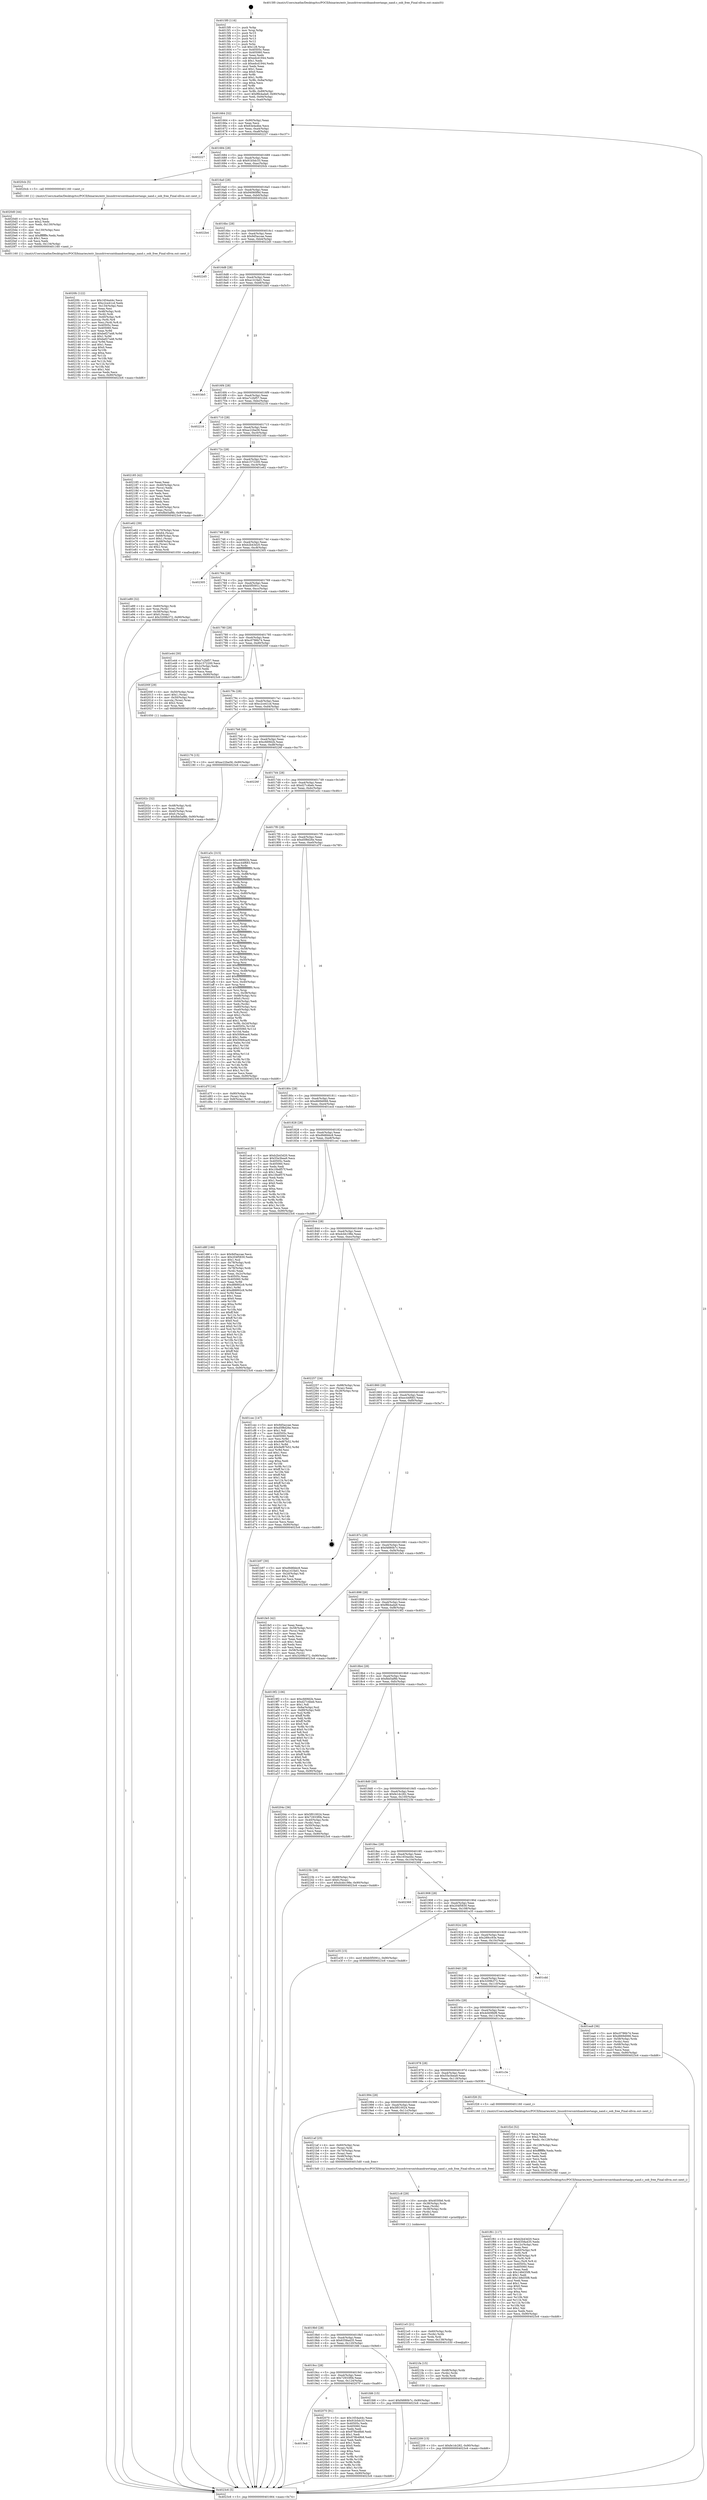 digraph "0x4015f0" {
  label = "0x4015f0 (/mnt/c/Users/mathe/Desktop/tcc/POCII/binaries/extr_linuxdriversmtdnandrawtango_nand.c_oob_free_Final-ollvm.out::main(0))"
  labelloc = "t"
  node[shape=record]

  Entry [label="",width=0.3,height=0.3,shape=circle,fillcolor=black,style=filled]
  "0x401664" [label="{
     0x401664 [32]\l
     | [instrs]\l
     &nbsp;&nbsp;0x401664 \<+6\>: mov -0x90(%rbp),%eax\l
     &nbsp;&nbsp;0x40166a \<+2\>: mov %eax,%ecx\l
     &nbsp;&nbsp;0x40166c \<+6\>: sub $0x83e4a4be,%ecx\l
     &nbsp;&nbsp;0x401672 \<+6\>: mov %eax,-0xa4(%rbp)\l
     &nbsp;&nbsp;0x401678 \<+6\>: mov %ecx,-0xa8(%rbp)\l
     &nbsp;&nbsp;0x40167e \<+6\>: je 0000000000402227 \<main+0xc37\>\l
  }"]
  "0x402227" [label="{
     0x402227\l
  }", style=dashed]
  "0x401684" [label="{
     0x401684 [28]\l
     | [instrs]\l
     &nbsp;&nbsp;0x401684 \<+5\>: jmp 0000000000401689 \<main+0x99\>\l
     &nbsp;&nbsp;0x401689 \<+6\>: mov -0xa4(%rbp),%eax\l
     &nbsp;&nbsp;0x40168f \<+5\>: sub $0x91b5dc33,%eax\l
     &nbsp;&nbsp;0x401694 \<+6\>: mov %eax,-0xac(%rbp)\l
     &nbsp;&nbsp;0x40169a \<+6\>: je 00000000004020cb \<main+0xadb\>\l
  }"]
  Exit [label="",width=0.3,height=0.3,shape=circle,fillcolor=black,style=filled,peripheries=2]
  "0x4020cb" [label="{
     0x4020cb [5]\l
     | [instrs]\l
     &nbsp;&nbsp;0x4020cb \<+5\>: call 0000000000401160 \<next_i\>\l
     | [calls]\l
     &nbsp;&nbsp;0x401160 \{1\} (/mnt/c/Users/mathe/Desktop/tcc/POCII/binaries/extr_linuxdriversmtdnandrawtango_nand.c_oob_free_Final-ollvm.out::next_i)\l
  }"]
  "0x4016a0" [label="{
     0x4016a0 [28]\l
     | [instrs]\l
     &nbsp;&nbsp;0x4016a0 \<+5\>: jmp 00000000004016a5 \<main+0xb5\>\l
     &nbsp;&nbsp;0x4016a5 \<+6\>: mov -0xa4(%rbp),%eax\l
     &nbsp;&nbsp;0x4016ab \<+5\>: sub $0x94060f9d,%eax\l
     &nbsp;&nbsp;0x4016b0 \<+6\>: mov %eax,-0xb0(%rbp)\l
     &nbsp;&nbsp;0x4016b6 \<+6\>: je 00000000004022b4 \<main+0xcc4\>\l
  }"]
  "0x402209" [label="{
     0x402209 [15]\l
     | [instrs]\l
     &nbsp;&nbsp;0x402209 \<+10\>: movl $0xfe1dc282,-0x90(%rbp)\l
     &nbsp;&nbsp;0x402213 \<+5\>: jmp 00000000004023c6 \<main+0xdd6\>\l
  }"]
  "0x4022b4" [label="{
     0x4022b4\l
  }", style=dashed]
  "0x4016bc" [label="{
     0x4016bc [28]\l
     | [instrs]\l
     &nbsp;&nbsp;0x4016bc \<+5\>: jmp 00000000004016c1 \<main+0xd1\>\l
     &nbsp;&nbsp;0x4016c1 \<+6\>: mov -0xa4(%rbp),%eax\l
     &nbsp;&nbsp;0x4016c7 \<+5\>: sub $0x9d5accae,%eax\l
     &nbsp;&nbsp;0x4016cc \<+6\>: mov %eax,-0xb4(%rbp)\l
     &nbsp;&nbsp;0x4016d2 \<+6\>: je 00000000004022d5 \<main+0xce5\>\l
  }"]
  "0x4021fa" [label="{
     0x4021fa [15]\l
     | [instrs]\l
     &nbsp;&nbsp;0x4021fa \<+4\>: mov -0x48(%rbp),%rdx\l
     &nbsp;&nbsp;0x4021fe \<+3\>: mov (%rdx),%rdx\l
     &nbsp;&nbsp;0x402201 \<+3\>: mov %rdx,%rdi\l
     &nbsp;&nbsp;0x402204 \<+5\>: call 0000000000401030 \<free@plt\>\l
     | [calls]\l
     &nbsp;&nbsp;0x401030 \{1\} (unknown)\l
  }"]
  "0x4022d5" [label="{
     0x4022d5\l
  }", style=dashed]
  "0x4016d8" [label="{
     0x4016d8 [28]\l
     | [instrs]\l
     &nbsp;&nbsp;0x4016d8 \<+5\>: jmp 00000000004016dd \<main+0xed\>\l
     &nbsp;&nbsp;0x4016dd \<+6\>: mov -0xa4(%rbp),%eax\l
     &nbsp;&nbsp;0x4016e3 \<+5\>: sub $0xa141fad1,%eax\l
     &nbsp;&nbsp;0x4016e8 \<+6\>: mov %eax,-0xb8(%rbp)\l
     &nbsp;&nbsp;0x4016ee \<+6\>: je 0000000000401bb5 \<main+0x5c5\>\l
  }"]
  "0x4021e5" [label="{
     0x4021e5 [21]\l
     | [instrs]\l
     &nbsp;&nbsp;0x4021e5 \<+4\>: mov -0x60(%rbp),%rdx\l
     &nbsp;&nbsp;0x4021e9 \<+3\>: mov (%rdx),%rdx\l
     &nbsp;&nbsp;0x4021ec \<+3\>: mov %rdx,%rdi\l
     &nbsp;&nbsp;0x4021ef \<+6\>: mov %eax,-0x138(%rbp)\l
     &nbsp;&nbsp;0x4021f5 \<+5\>: call 0000000000401030 \<free@plt\>\l
     | [calls]\l
     &nbsp;&nbsp;0x401030 \{1\} (unknown)\l
  }"]
  "0x401bb5" [label="{
     0x401bb5\l
  }", style=dashed]
  "0x4016f4" [label="{
     0x4016f4 [28]\l
     | [instrs]\l
     &nbsp;&nbsp;0x4016f4 \<+5\>: jmp 00000000004016f9 \<main+0x109\>\l
     &nbsp;&nbsp;0x4016f9 \<+6\>: mov -0xa4(%rbp),%eax\l
     &nbsp;&nbsp;0x4016ff \<+5\>: sub $0xa7c2bf57,%eax\l
     &nbsp;&nbsp;0x401704 \<+6\>: mov %eax,-0xbc(%rbp)\l
     &nbsp;&nbsp;0x40170a \<+6\>: je 0000000000402218 \<main+0xc28\>\l
  }"]
  "0x4021c8" [label="{
     0x4021c8 [29]\l
     | [instrs]\l
     &nbsp;&nbsp;0x4021c8 \<+10\>: movabs $0x4030b6,%rdi\l
     &nbsp;&nbsp;0x4021d2 \<+4\>: mov -0x38(%rbp),%rdx\l
     &nbsp;&nbsp;0x4021d6 \<+2\>: mov %eax,(%rdx)\l
     &nbsp;&nbsp;0x4021d8 \<+4\>: mov -0x38(%rbp),%rdx\l
     &nbsp;&nbsp;0x4021dc \<+2\>: mov (%rdx),%esi\l
     &nbsp;&nbsp;0x4021de \<+2\>: mov $0x0,%al\l
     &nbsp;&nbsp;0x4021e0 \<+5\>: call 0000000000401040 \<printf@plt\>\l
     | [calls]\l
     &nbsp;&nbsp;0x401040 \{1\} (unknown)\l
  }"]
  "0x402218" [label="{
     0x402218\l
  }", style=dashed]
  "0x401710" [label="{
     0x401710 [28]\l
     | [instrs]\l
     &nbsp;&nbsp;0x401710 \<+5\>: jmp 0000000000401715 \<main+0x125\>\l
     &nbsp;&nbsp;0x401715 \<+6\>: mov -0xa4(%rbp),%eax\l
     &nbsp;&nbsp;0x40171b \<+5\>: sub $0xac22ba56,%eax\l
     &nbsp;&nbsp;0x401720 \<+6\>: mov %eax,-0xc0(%rbp)\l
     &nbsp;&nbsp;0x401726 \<+6\>: je 0000000000402185 \<main+0xb95\>\l
  }"]
  "0x4020fc" [label="{
     0x4020fc [122]\l
     | [instrs]\l
     &nbsp;&nbsp;0x4020fc \<+5\>: mov $0x1654a44c,%ecx\l
     &nbsp;&nbsp;0x402101 \<+5\>: mov $0xc2ce41cd,%edx\l
     &nbsp;&nbsp;0x402106 \<+6\>: mov -0x134(%rbp),%esi\l
     &nbsp;&nbsp;0x40210c \<+3\>: imul %eax,%esi\l
     &nbsp;&nbsp;0x40210f \<+4\>: mov -0x48(%rbp),%rdi\l
     &nbsp;&nbsp;0x402113 \<+3\>: mov (%rdi),%rdi\l
     &nbsp;&nbsp;0x402116 \<+4\>: mov -0x40(%rbp),%r8\l
     &nbsp;&nbsp;0x40211a \<+3\>: movslq (%r8),%r8\l
     &nbsp;&nbsp;0x40211d \<+4\>: mov %esi,(%rdi,%r8,4)\l
     &nbsp;&nbsp;0x402121 \<+7\>: mov 0x40505c,%eax\l
     &nbsp;&nbsp;0x402128 \<+7\>: mov 0x405060,%esi\l
     &nbsp;&nbsp;0x40212f \<+3\>: mov %eax,%r9d\l
     &nbsp;&nbsp;0x402132 \<+7\>: add $0xbef27a48,%r9d\l
     &nbsp;&nbsp;0x402139 \<+4\>: sub $0x1,%r9d\l
     &nbsp;&nbsp;0x40213d \<+7\>: sub $0xbef27a48,%r9d\l
     &nbsp;&nbsp;0x402144 \<+4\>: imul %r9d,%eax\l
     &nbsp;&nbsp;0x402148 \<+3\>: and $0x1,%eax\l
     &nbsp;&nbsp;0x40214b \<+3\>: cmp $0x0,%eax\l
     &nbsp;&nbsp;0x40214e \<+4\>: sete %r10b\l
     &nbsp;&nbsp;0x402152 \<+3\>: cmp $0xa,%esi\l
     &nbsp;&nbsp;0x402155 \<+4\>: setl %r11b\l
     &nbsp;&nbsp;0x402159 \<+3\>: mov %r10b,%bl\l
     &nbsp;&nbsp;0x40215c \<+3\>: and %r11b,%bl\l
     &nbsp;&nbsp;0x40215f \<+3\>: xor %r11b,%r10b\l
     &nbsp;&nbsp;0x402162 \<+3\>: or %r10b,%bl\l
     &nbsp;&nbsp;0x402165 \<+3\>: test $0x1,%bl\l
     &nbsp;&nbsp;0x402168 \<+3\>: cmovne %edx,%ecx\l
     &nbsp;&nbsp;0x40216b \<+6\>: mov %ecx,-0x90(%rbp)\l
     &nbsp;&nbsp;0x402171 \<+5\>: jmp 00000000004023c6 \<main+0xdd6\>\l
  }"]
  "0x402185" [label="{
     0x402185 [42]\l
     | [instrs]\l
     &nbsp;&nbsp;0x402185 \<+2\>: xor %eax,%eax\l
     &nbsp;&nbsp;0x402187 \<+4\>: mov -0x40(%rbp),%rcx\l
     &nbsp;&nbsp;0x40218b \<+2\>: mov (%rcx),%edx\l
     &nbsp;&nbsp;0x40218d \<+2\>: mov %eax,%esi\l
     &nbsp;&nbsp;0x40218f \<+2\>: sub %edx,%esi\l
     &nbsp;&nbsp;0x402191 \<+2\>: mov %eax,%edx\l
     &nbsp;&nbsp;0x402193 \<+3\>: sub $0x1,%edx\l
     &nbsp;&nbsp;0x402196 \<+2\>: add %edx,%esi\l
     &nbsp;&nbsp;0x402198 \<+2\>: sub %esi,%eax\l
     &nbsp;&nbsp;0x40219a \<+4\>: mov -0x40(%rbp),%rcx\l
     &nbsp;&nbsp;0x40219e \<+2\>: mov %eax,(%rcx)\l
     &nbsp;&nbsp;0x4021a0 \<+10\>: movl $0xfbb5af8b,-0x90(%rbp)\l
     &nbsp;&nbsp;0x4021aa \<+5\>: jmp 00000000004023c6 \<main+0xdd6\>\l
  }"]
  "0x40172c" [label="{
     0x40172c [28]\l
     | [instrs]\l
     &nbsp;&nbsp;0x40172c \<+5\>: jmp 0000000000401731 \<main+0x141\>\l
     &nbsp;&nbsp;0x401731 \<+6\>: mov -0xa4(%rbp),%eax\l
     &nbsp;&nbsp;0x401737 \<+5\>: sub $0xb1572200,%eax\l
     &nbsp;&nbsp;0x40173c \<+6\>: mov %eax,-0xc4(%rbp)\l
     &nbsp;&nbsp;0x401742 \<+6\>: je 0000000000401e62 \<main+0x872\>\l
  }"]
  "0x4020d0" [label="{
     0x4020d0 [44]\l
     | [instrs]\l
     &nbsp;&nbsp;0x4020d0 \<+2\>: xor %ecx,%ecx\l
     &nbsp;&nbsp;0x4020d2 \<+5\>: mov $0x2,%edx\l
     &nbsp;&nbsp;0x4020d7 \<+6\>: mov %edx,-0x130(%rbp)\l
     &nbsp;&nbsp;0x4020dd \<+1\>: cltd\l
     &nbsp;&nbsp;0x4020de \<+6\>: mov -0x130(%rbp),%esi\l
     &nbsp;&nbsp;0x4020e4 \<+2\>: idiv %esi\l
     &nbsp;&nbsp;0x4020e6 \<+6\>: imul $0xfffffffe,%edx,%edx\l
     &nbsp;&nbsp;0x4020ec \<+3\>: sub $0x1,%ecx\l
     &nbsp;&nbsp;0x4020ef \<+2\>: sub %ecx,%edx\l
     &nbsp;&nbsp;0x4020f1 \<+6\>: mov %edx,-0x134(%rbp)\l
     &nbsp;&nbsp;0x4020f7 \<+5\>: call 0000000000401160 \<next_i\>\l
     | [calls]\l
     &nbsp;&nbsp;0x401160 \{1\} (/mnt/c/Users/mathe/Desktop/tcc/POCII/binaries/extr_linuxdriversmtdnandrawtango_nand.c_oob_free_Final-ollvm.out::next_i)\l
  }"]
  "0x401e62" [label="{
     0x401e62 [39]\l
     | [instrs]\l
     &nbsp;&nbsp;0x401e62 \<+4\>: mov -0x70(%rbp),%rax\l
     &nbsp;&nbsp;0x401e66 \<+6\>: movl $0x64,(%rax)\l
     &nbsp;&nbsp;0x401e6c \<+4\>: mov -0x68(%rbp),%rax\l
     &nbsp;&nbsp;0x401e70 \<+6\>: movl $0x1,(%rax)\l
     &nbsp;&nbsp;0x401e76 \<+4\>: mov -0x68(%rbp),%rax\l
     &nbsp;&nbsp;0x401e7a \<+3\>: movslq (%rax),%rax\l
     &nbsp;&nbsp;0x401e7d \<+4\>: shl $0x2,%rax\l
     &nbsp;&nbsp;0x401e81 \<+3\>: mov %rax,%rdi\l
     &nbsp;&nbsp;0x401e84 \<+5\>: call 0000000000401050 \<malloc@plt\>\l
     | [calls]\l
     &nbsp;&nbsp;0x401050 \{1\} (unknown)\l
  }"]
  "0x401748" [label="{
     0x401748 [28]\l
     | [instrs]\l
     &nbsp;&nbsp;0x401748 \<+5\>: jmp 000000000040174d \<main+0x15d\>\l
     &nbsp;&nbsp;0x40174d \<+6\>: mov -0xa4(%rbp),%eax\l
     &nbsp;&nbsp;0x401753 \<+5\>: sub $0xb2b43d20,%eax\l
     &nbsp;&nbsp;0x401758 \<+6\>: mov %eax,-0xc8(%rbp)\l
     &nbsp;&nbsp;0x40175e \<+6\>: je 0000000000402305 \<main+0xd15\>\l
  }"]
  "0x4019e8" [label="{
     0x4019e8\l
  }", style=dashed]
  "0x402305" [label="{
     0x402305\l
  }", style=dashed]
  "0x401764" [label="{
     0x401764 [28]\l
     | [instrs]\l
     &nbsp;&nbsp;0x401764 \<+5\>: jmp 0000000000401769 \<main+0x179\>\l
     &nbsp;&nbsp;0x401769 \<+6\>: mov -0xa4(%rbp),%eax\l
     &nbsp;&nbsp;0x40176f \<+5\>: sub $0xb5f5091c,%eax\l
     &nbsp;&nbsp;0x401774 \<+6\>: mov %eax,-0xcc(%rbp)\l
     &nbsp;&nbsp;0x40177a \<+6\>: je 0000000000401e44 \<main+0x854\>\l
  }"]
  "0x402070" [label="{
     0x402070 [91]\l
     | [instrs]\l
     &nbsp;&nbsp;0x402070 \<+5\>: mov $0x1654a44c,%eax\l
     &nbsp;&nbsp;0x402075 \<+5\>: mov $0x91b5dc33,%ecx\l
     &nbsp;&nbsp;0x40207a \<+7\>: mov 0x40505c,%edx\l
     &nbsp;&nbsp;0x402081 \<+7\>: mov 0x405060,%esi\l
     &nbsp;&nbsp;0x402088 \<+2\>: mov %edx,%edi\l
     &nbsp;&nbsp;0x40208a \<+6\>: sub $0x978b48b8,%edi\l
     &nbsp;&nbsp;0x402090 \<+3\>: sub $0x1,%edi\l
     &nbsp;&nbsp;0x402093 \<+6\>: add $0x978b48b8,%edi\l
     &nbsp;&nbsp;0x402099 \<+3\>: imul %edi,%edx\l
     &nbsp;&nbsp;0x40209c \<+3\>: and $0x1,%edx\l
     &nbsp;&nbsp;0x40209f \<+3\>: cmp $0x0,%edx\l
     &nbsp;&nbsp;0x4020a2 \<+4\>: sete %r8b\l
     &nbsp;&nbsp;0x4020a6 \<+3\>: cmp $0xa,%esi\l
     &nbsp;&nbsp;0x4020a9 \<+4\>: setl %r9b\l
     &nbsp;&nbsp;0x4020ad \<+3\>: mov %r8b,%r10b\l
     &nbsp;&nbsp;0x4020b0 \<+3\>: and %r9b,%r10b\l
     &nbsp;&nbsp;0x4020b3 \<+3\>: xor %r9b,%r8b\l
     &nbsp;&nbsp;0x4020b6 \<+3\>: or %r8b,%r10b\l
     &nbsp;&nbsp;0x4020b9 \<+4\>: test $0x1,%r10b\l
     &nbsp;&nbsp;0x4020bd \<+3\>: cmovne %ecx,%eax\l
     &nbsp;&nbsp;0x4020c0 \<+6\>: mov %eax,-0x90(%rbp)\l
     &nbsp;&nbsp;0x4020c6 \<+5\>: jmp 00000000004023c6 \<main+0xdd6\>\l
  }"]
  "0x401e44" [label="{
     0x401e44 [30]\l
     | [instrs]\l
     &nbsp;&nbsp;0x401e44 \<+5\>: mov $0xa7c2bf57,%eax\l
     &nbsp;&nbsp;0x401e49 \<+5\>: mov $0xb1572200,%ecx\l
     &nbsp;&nbsp;0x401e4e \<+3\>: mov -0x2c(%rbp),%edx\l
     &nbsp;&nbsp;0x401e51 \<+3\>: cmp $0x0,%edx\l
     &nbsp;&nbsp;0x401e54 \<+3\>: cmove %ecx,%eax\l
     &nbsp;&nbsp;0x401e57 \<+6\>: mov %eax,-0x90(%rbp)\l
     &nbsp;&nbsp;0x401e5d \<+5\>: jmp 00000000004023c6 \<main+0xdd6\>\l
  }"]
  "0x401780" [label="{
     0x401780 [28]\l
     | [instrs]\l
     &nbsp;&nbsp;0x401780 \<+5\>: jmp 0000000000401785 \<main+0x195\>\l
     &nbsp;&nbsp;0x401785 \<+6\>: mov -0xa4(%rbp),%eax\l
     &nbsp;&nbsp;0x40178b \<+5\>: sub $0xc0786b74,%eax\l
     &nbsp;&nbsp;0x401790 \<+6\>: mov %eax,-0xd0(%rbp)\l
     &nbsp;&nbsp;0x401796 \<+6\>: je 000000000040200f \<main+0xa1f\>\l
  }"]
  "0x40202c" [label="{
     0x40202c [32]\l
     | [instrs]\l
     &nbsp;&nbsp;0x40202c \<+4\>: mov -0x48(%rbp),%rdi\l
     &nbsp;&nbsp;0x402030 \<+3\>: mov %rax,(%rdi)\l
     &nbsp;&nbsp;0x402033 \<+4\>: mov -0x40(%rbp),%rax\l
     &nbsp;&nbsp;0x402037 \<+6\>: movl $0x0,(%rax)\l
     &nbsp;&nbsp;0x40203d \<+10\>: movl $0xfbb5af8b,-0x90(%rbp)\l
     &nbsp;&nbsp;0x402047 \<+5\>: jmp 00000000004023c6 \<main+0xdd6\>\l
  }"]
  "0x40200f" [label="{
     0x40200f [29]\l
     | [instrs]\l
     &nbsp;&nbsp;0x40200f \<+4\>: mov -0x50(%rbp),%rax\l
     &nbsp;&nbsp;0x402013 \<+6\>: movl $0x1,(%rax)\l
     &nbsp;&nbsp;0x402019 \<+4\>: mov -0x50(%rbp),%rax\l
     &nbsp;&nbsp;0x40201d \<+3\>: movslq (%rax),%rax\l
     &nbsp;&nbsp;0x402020 \<+4\>: shl $0x2,%rax\l
     &nbsp;&nbsp;0x402024 \<+3\>: mov %rax,%rdi\l
     &nbsp;&nbsp;0x402027 \<+5\>: call 0000000000401050 \<malloc@plt\>\l
     | [calls]\l
     &nbsp;&nbsp;0x401050 \{1\} (unknown)\l
  }"]
  "0x40179c" [label="{
     0x40179c [28]\l
     | [instrs]\l
     &nbsp;&nbsp;0x40179c \<+5\>: jmp 00000000004017a1 \<main+0x1b1\>\l
     &nbsp;&nbsp;0x4017a1 \<+6\>: mov -0xa4(%rbp),%eax\l
     &nbsp;&nbsp;0x4017a7 \<+5\>: sub $0xc2ce41cd,%eax\l
     &nbsp;&nbsp;0x4017ac \<+6\>: mov %eax,-0xd4(%rbp)\l
     &nbsp;&nbsp;0x4017b2 \<+6\>: je 0000000000402176 \<main+0xb86\>\l
  }"]
  "0x4019cc" [label="{
     0x4019cc [28]\l
     | [instrs]\l
     &nbsp;&nbsp;0x4019cc \<+5\>: jmp 00000000004019d1 \<main+0x3e1\>\l
     &nbsp;&nbsp;0x4019d1 \<+6\>: mov -0xa4(%rbp),%eax\l
     &nbsp;&nbsp;0x4019d7 \<+5\>: sub $0x72933f0b,%eax\l
     &nbsp;&nbsp;0x4019dc \<+6\>: mov %eax,-0x124(%rbp)\l
     &nbsp;&nbsp;0x4019e2 \<+6\>: je 0000000000402070 \<main+0xa80\>\l
  }"]
  "0x402176" [label="{
     0x402176 [15]\l
     | [instrs]\l
     &nbsp;&nbsp;0x402176 \<+10\>: movl $0xac22ba56,-0x90(%rbp)\l
     &nbsp;&nbsp;0x402180 \<+5\>: jmp 00000000004023c6 \<main+0xdd6\>\l
  }"]
  "0x4017b8" [label="{
     0x4017b8 [28]\l
     | [instrs]\l
     &nbsp;&nbsp;0x4017b8 \<+5\>: jmp 00000000004017bd \<main+0x1cd\>\l
     &nbsp;&nbsp;0x4017bd \<+6\>: mov -0xa4(%rbp),%eax\l
     &nbsp;&nbsp;0x4017c3 \<+5\>: sub $0xcfd0fd2b,%eax\l
     &nbsp;&nbsp;0x4017c8 \<+6\>: mov %eax,-0xd8(%rbp)\l
     &nbsp;&nbsp;0x4017ce \<+6\>: je 000000000040226f \<main+0xc7f\>\l
  }"]
  "0x401fd6" [label="{
     0x401fd6 [15]\l
     | [instrs]\l
     &nbsp;&nbsp;0x401fd6 \<+10\>: movl $0xf4880b7c,-0x90(%rbp)\l
     &nbsp;&nbsp;0x401fe0 \<+5\>: jmp 00000000004023c6 \<main+0xdd6\>\l
  }"]
  "0x40226f" [label="{
     0x40226f\l
  }", style=dashed]
  "0x4017d4" [label="{
     0x4017d4 [28]\l
     | [instrs]\l
     &nbsp;&nbsp;0x4017d4 \<+5\>: jmp 00000000004017d9 \<main+0x1e9\>\l
     &nbsp;&nbsp;0x4017d9 \<+6\>: mov -0xa4(%rbp),%eax\l
     &nbsp;&nbsp;0x4017df \<+5\>: sub $0xd27c4beb,%eax\l
     &nbsp;&nbsp;0x4017e4 \<+6\>: mov %eax,-0xdc(%rbp)\l
     &nbsp;&nbsp;0x4017ea \<+6\>: je 0000000000401a5c \<main+0x46c\>\l
  }"]
  "0x4019b0" [label="{
     0x4019b0 [28]\l
     | [instrs]\l
     &nbsp;&nbsp;0x4019b0 \<+5\>: jmp 00000000004019b5 \<main+0x3c5\>\l
     &nbsp;&nbsp;0x4019b5 \<+6\>: mov -0xa4(%rbp),%eax\l
     &nbsp;&nbsp;0x4019bb \<+5\>: sub $0x6358a435,%eax\l
     &nbsp;&nbsp;0x4019c0 \<+6\>: mov %eax,-0x120(%rbp)\l
     &nbsp;&nbsp;0x4019c6 \<+6\>: je 0000000000401fd6 \<main+0x9e6\>\l
  }"]
  "0x401a5c" [label="{
     0x401a5c [315]\l
     | [instrs]\l
     &nbsp;&nbsp;0x401a5c \<+5\>: mov $0xcfd0fd2b,%eax\l
     &nbsp;&nbsp;0x401a61 \<+5\>: mov $0xec44f683,%ecx\l
     &nbsp;&nbsp;0x401a66 \<+3\>: mov %rsp,%rdx\l
     &nbsp;&nbsp;0x401a69 \<+4\>: add $0xfffffffffffffff0,%rdx\l
     &nbsp;&nbsp;0x401a6d \<+3\>: mov %rdx,%rsp\l
     &nbsp;&nbsp;0x401a70 \<+7\>: mov %rdx,-0x88(%rbp)\l
     &nbsp;&nbsp;0x401a77 \<+3\>: mov %rsp,%rdx\l
     &nbsp;&nbsp;0x401a7a \<+4\>: add $0xfffffffffffffff0,%rdx\l
     &nbsp;&nbsp;0x401a7e \<+3\>: mov %rdx,%rsp\l
     &nbsp;&nbsp;0x401a81 \<+3\>: mov %rsp,%rsi\l
     &nbsp;&nbsp;0x401a84 \<+4\>: add $0xfffffffffffffff0,%rsi\l
     &nbsp;&nbsp;0x401a88 \<+3\>: mov %rsi,%rsp\l
     &nbsp;&nbsp;0x401a8b \<+4\>: mov %rsi,-0x80(%rbp)\l
     &nbsp;&nbsp;0x401a8f \<+3\>: mov %rsp,%rsi\l
     &nbsp;&nbsp;0x401a92 \<+4\>: add $0xfffffffffffffff0,%rsi\l
     &nbsp;&nbsp;0x401a96 \<+3\>: mov %rsi,%rsp\l
     &nbsp;&nbsp;0x401a99 \<+4\>: mov %rsi,-0x78(%rbp)\l
     &nbsp;&nbsp;0x401a9d \<+3\>: mov %rsp,%rsi\l
     &nbsp;&nbsp;0x401aa0 \<+4\>: add $0xfffffffffffffff0,%rsi\l
     &nbsp;&nbsp;0x401aa4 \<+3\>: mov %rsi,%rsp\l
     &nbsp;&nbsp;0x401aa7 \<+4\>: mov %rsi,-0x70(%rbp)\l
     &nbsp;&nbsp;0x401aab \<+3\>: mov %rsp,%rsi\l
     &nbsp;&nbsp;0x401aae \<+4\>: add $0xfffffffffffffff0,%rsi\l
     &nbsp;&nbsp;0x401ab2 \<+3\>: mov %rsi,%rsp\l
     &nbsp;&nbsp;0x401ab5 \<+4\>: mov %rsi,-0x68(%rbp)\l
     &nbsp;&nbsp;0x401ab9 \<+3\>: mov %rsp,%rsi\l
     &nbsp;&nbsp;0x401abc \<+4\>: add $0xfffffffffffffff0,%rsi\l
     &nbsp;&nbsp;0x401ac0 \<+3\>: mov %rsi,%rsp\l
     &nbsp;&nbsp;0x401ac3 \<+4\>: mov %rsi,-0x60(%rbp)\l
     &nbsp;&nbsp;0x401ac7 \<+3\>: mov %rsp,%rsi\l
     &nbsp;&nbsp;0x401aca \<+4\>: add $0xfffffffffffffff0,%rsi\l
     &nbsp;&nbsp;0x401ace \<+3\>: mov %rsi,%rsp\l
     &nbsp;&nbsp;0x401ad1 \<+4\>: mov %rsi,-0x58(%rbp)\l
     &nbsp;&nbsp;0x401ad5 \<+3\>: mov %rsp,%rsi\l
     &nbsp;&nbsp;0x401ad8 \<+4\>: add $0xfffffffffffffff0,%rsi\l
     &nbsp;&nbsp;0x401adc \<+3\>: mov %rsi,%rsp\l
     &nbsp;&nbsp;0x401adf \<+4\>: mov %rsi,-0x50(%rbp)\l
     &nbsp;&nbsp;0x401ae3 \<+3\>: mov %rsp,%rsi\l
     &nbsp;&nbsp;0x401ae6 \<+4\>: add $0xfffffffffffffff0,%rsi\l
     &nbsp;&nbsp;0x401aea \<+3\>: mov %rsi,%rsp\l
     &nbsp;&nbsp;0x401aed \<+4\>: mov %rsi,-0x48(%rbp)\l
     &nbsp;&nbsp;0x401af1 \<+3\>: mov %rsp,%rsi\l
     &nbsp;&nbsp;0x401af4 \<+4\>: add $0xfffffffffffffff0,%rsi\l
     &nbsp;&nbsp;0x401af8 \<+3\>: mov %rsi,%rsp\l
     &nbsp;&nbsp;0x401afb \<+4\>: mov %rsi,-0x40(%rbp)\l
     &nbsp;&nbsp;0x401aff \<+3\>: mov %rsp,%rsi\l
     &nbsp;&nbsp;0x401b02 \<+4\>: add $0xfffffffffffffff0,%rsi\l
     &nbsp;&nbsp;0x401b06 \<+3\>: mov %rsi,%rsp\l
     &nbsp;&nbsp;0x401b09 \<+4\>: mov %rsi,-0x38(%rbp)\l
     &nbsp;&nbsp;0x401b0d \<+7\>: mov -0x88(%rbp),%rsi\l
     &nbsp;&nbsp;0x401b14 \<+6\>: movl $0x0,(%rsi)\l
     &nbsp;&nbsp;0x401b1a \<+6\>: mov -0x94(%rbp),%edi\l
     &nbsp;&nbsp;0x401b20 \<+2\>: mov %edi,(%rdx)\l
     &nbsp;&nbsp;0x401b22 \<+4\>: mov -0x80(%rbp),%rsi\l
     &nbsp;&nbsp;0x401b26 \<+7\>: mov -0xa0(%rbp),%r8\l
     &nbsp;&nbsp;0x401b2d \<+3\>: mov %r8,(%rsi)\l
     &nbsp;&nbsp;0x401b30 \<+3\>: cmpl $0x2,(%rdx)\l
     &nbsp;&nbsp;0x401b33 \<+4\>: setne %r9b\l
     &nbsp;&nbsp;0x401b37 \<+4\>: and $0x1,%r9b\l
     &nbsp;&nbsp;0x401b3b \<+4\>: mov %r9b,-0x2d(%rbp)\l
     &nbsp;&nbsp;0x401b3f \<+8\>: mov 0x40505c,%r10d\l
     &nbsp;&nbsp;0x401b47 \<+8\>: mov 0x405060,%r11d\l
     &nbsp;&nbsp;0x401b4f \<+3\>: mov %r10d,%ebx\l
     &nbsp;&nbsp;0x401b52 \<+6\>: sub $0x50b9cac6,%ebx\l
     &nbsp;&nbsp;0x401b58 \<+3\>: sub $0x1,%ebx\l
     &nbsp;&nbsp;0x401b5b \<+6\>: add $0x50b9cac6,%ebx\l
     &nbsp;&nbsp;0x401b61 \<+4\>: imul %ebx,%r10d\l
     &nbsp;&nbsp;0x401b65 \<+4\>: and $0x1,%r10d\l
     &nbsp;&nbsp;0x401b69 \<+4\>: cmp $0x0,%r10d\l
     &nbsp;&nbsp;0x401b6d \<+4\>: sete %r9b\l
     &nbsp;&nbsp;0x401b71 \<+4\>: cmp $0xa,%r11d\l
     &nbsp;&nbsp;0x401b75 \<+4\>: setl %r14b\l
     &nbsp;&nbsp;0x401b79 \<+3\>: mov %r9b,%r15b\l
     &nbsp;&nbsp;0x401b7c \<+3\>: and %r14b,%r15b\l
     &nbsp;&nbsp;0x401b7f \<+3\>: xor %r14b,%r9b\l
     &nbsp;&nbsp;0x401b82 \<+3\>: or %r9b,%r15b\l
     &nbsp;&nbsp;0x401b85 \<+4\>: test $0x1,%r15b\l
     &nbsp;&nbsp;0x401b89 \<+3\>: cmovne %ecx,%eax\l
     &nbsp;&nbsp;0x401b8c \<+6\>: mov %eax,-0x90(%rbp)\l
     &nbsp;&nbsp;0x401b92 \<+5\>: jmp 00000000004023c6 \<main+0xdd6\>\l
  }"]
  "0x4017f0" [label="{
     0x4017f0 [28]\l
     | [instrs]\l
     &nbsp;&nbsp;0x4017f0 \<+5\>: jmp 00000000004017f5 \<main+0x205\>\l
     &nbsp;&nbsp;0x4017f5 \<+6\>: mov -0xa4(%rbp),%eax\l
     &nbsp;&nbsp;0x4017fb \<+5\>: sub $0xd5f8d26e,%eax\l
     &nbsp;&nbsp;0x401800 \<+6\>: mov %eax,-0xe0(%rbp)\l
     &nbsp;&nbsp;0x401806 \<+6\>: je 0000000000401d7f \<main+0x78f\>\l
  }"]
  "0x4021af" [label="{
     0x4021af [25]\l
     | [instrs]\l
     &nbsp;&nbsp;0x4021af \<+4\>: mov -0x60(%rbp),%rax\l
     &nbsp;&nbsp;0x4021b3 \<+3\>: mov (%rax),%rdi\l
     &nbsp;&nbsp;0x4021b6 \<+4\>: mov -0x70(%rbp),%rax\l
     &nbsp;&nbsp;0x4021ba \<+2\>: mov (%rax),%esi\l
     &nbsp;&nbsp;0x4021bc \<+4\>: mov -0x48(%rbp),%rax\l
     &nbsp;&nbsp;0x4021c0 \<+3\>: mov (%rax),%rdx\l
     &nbsp;&nbsp;0x4021c3 \<+5\>: call 00000000004015d0 \<oob_free\>\l
     | [calls]\l
     &nbsp;&nbsp;0x4015d0 \{1\} (/mnt/c/Users/mathe/Desktop/tcc/POCII/binaries/extr_linuxdriversmtdnandrawtango_nand.c_oob_free_Final-ollvm.out::oob_free)\l
  }"]
  "0x401d7f" [label="{
     0x401d7f [16]\l
     | [instrs]\l
     &nbsp;&nbsp;0x401d7f \<+4\>: mov -0x80(%rbp),%rax\l
     &nbsp;&nbsp;0x401d83 \<+3\>: mov (%rax),%rax\l
     &nbsp;&nbsp;0x401d86 \<+4\>: mov 0x8(%rax),%rdi\l
     &nbsp;&nbsp;0x401d8a \<+5\>: call 0000000000401060 \<atoi@plt\>\l
     | [calls]\l
     &nbsp;&nbsp;0x401060 \{1\} (unknown)\l
  }"]
  "0x40180c" [label="{
     0x40180c [28]\l
     | [instrs]\l
     &nbsp;&nbsp;0x40180c \<+5\>: jmp 0000000000401811 \<main+0x221\>\l
     &nbsp;&nbsp;0x401811 \<+6\>: mov -0xa4(%rbp),%eax\l
     &nbsp;&nbsp;0x401817 \<+5\>: sub $0xd669d066,%eax\l
     &nbsp;&nbsp;0x40181c \<+6\>: mov %eax,-0xe4(%rbp)\l
     &nbsp;&nbsp;0x401822 \<+6\>: je 0000000000401ecd \<main+0x8dd\>\l
  }"]
  "0x401f61" [label="{
     0x401f61 [117]\l
     | [instrs]\l
     &nbsp;&nbsp;0x401f61 \<+5\>: mov $0xb2b43d20,%ecx\l
     &nbsp;&nbsp;0x401f66 \<+5\>: mov $0x6358a435,%edx\l
     &nbsp;&nbsp;0x401f6b \<+6\>: mov -0x12c(%rbp),%esi\l
     &nbsp;&nbsp;0x401f71 \<+3\>: imul %eax,%esi\l
     &nbsp;&nbsp;0x401f74 \<+4\>: mov -0x60(%rbp),%r8\l
     &nbsp;&nbsp;0x401f78 \<+3\>: mov (%r8),%r8\l
     &nbsp;&nbsp;0x401f7b \<+4\>: mov -0x58(%rbp),%r9\l
     &nbsp;&nbsp;0x401f7f \<+3\>: movslq (%r9),%r9\l
     &nbsp;&nbsp;0x401f82 \<+4\>: mov %esi,(%r8,%r9,4)\l
     &nbsp;&nbsp;0x401f86 \<+7\>: mov 0x40505c,%eax\l
     &nbsp;&nbsp;0x401f8d \<+7\>: mov 0x405060,%esi\l
     &nbsp;&nbsp;0x401f94 \<+2\>: mov %eax,%edi\l
     &nbsp;&nbsp;0x401f96 \<+6\>: sub $0x148d35f8,%edi\l
     &nbsp;&nbsp;0x401f9c \<+3\>: sub $0x1,%edi\l
     &nbsp;&nbsp;0x401f9f \<+6\>: add $0x148d35f8,%edi\l
     &nbsp;&nbsp;0x401fa5 \<+3\>: imul %edi,%eax\l
     &nbsp;&nbsp;0x401fa8 \<+3\>: and $0x1,%eax\l
     &nbsp;&nbsp;0x401fab \<+3\>: cmp $0x0,%eax\l
     &nbsp;&nbsp;0x401fae \<+4\>: sete %r10b\l
     &nbsp;&nbsp;0x401fb2 \<+3\>: cmp $0xa,%esi\l
     &nbsp;&nbsp;0x401fb5 \<+4\>: setl %r11b\l
     &nbsp;&nbsp;0x401fb9 \<+3\>: mov %r10b,%bl\l
     &nbsp;&nbsp;0x401fbc \<+3\>: and %r11b,%bl\l
     &nbsp;&nbsp;0x401fbf \<+3\>: xor %r11b,%r10b\l
     &nbsp;&nbsp;0x401fc2 \<+3\>: or %r10b,%bl\l
     &nbsp;&nbsp;0x401fc5 \<+3\>: test $0x1,%bl\l
     &nbsp;&nbsp;0x401fc8 \<+3\>: cmovne %edx,%ecx\l
     &nbsp;&nbsp;0x401fcb \<+6\>: mov %ecx,-0x90(%rbp)\l
     &nbsp;&nbsp;0x401fd1 \<+5\>: jmp 00000000004023c6 \<main+0xdd6\>\l
  }"]
  "0x401ecd" [label="{
     0x401ecd [91]\l
     | [instrs]\l
     &nbsp;&nbsp;0x401ecd \<+5\>: mov $0xb2b43d20,%eax\l
     &nbsp;&nbsp;0x401ed2 \<+5\>: mov $0x55e3bea9,%ecx\l
     &nbsp;&nbsp;0x401ed7 \<+7\>: mov 0x40505c,%edx\l
     &nbsp;&nbsp;0x401ede \<+7\>: mov 0x405060,%esi\l
     &nbsp;&nbsp;0x401ee5 \<+2\>: mov %edx,%edi\l
     &nbsp;&nbsp;0x401ee7 \<+6\>: sub $0x10bdf57f,%edi\l
     &nbsp;&nbsp;0x401eed \<+3\>: sub $0x1,%edi\l
     &nbsp;&nbsp;0x401ef0 \<+6\>: add $0x10bdf57f,%edi\l
     &nbsp;&nbsp;0x401ef6 \<+3\>: imul %edi,%edx\l
     &nbsp;&nbsp;0x401ef9 \<+3\>: and $0x1,%edx\l
     &nbsp;&nbsp;0x401efc \<+3\>: cmp $0x0,%edx\l
     &nbsp;&nbsp;0x401eff \<+4\>: sete %r8b\l
     &nbsp;&nbsp;0x401f03 \<+3\>: cmp $0xa,%esi\l
     &nbsp;&nbsp;0x401f06 \<+4\>: setl %r9b\l
     &nbsp;&nbsp;0x401f0a \<+3\>: mov %r8b,%r10b\l
     &nbsp;&nbsp;0x401f0d \<+3\>: and %r9b,%r10b\l
     &nbsp;&nbsp;0x401f10 \<+3\>: xor %r9b,%r8b\l
     &nbsp;&nbsp;0x401f13 \<+3\>: or %r8b,%r10b\l
     &nbsp;&nbsp;0x401f16 \<+4\>: test $0x1,%r10b\l
     &nbsp;&nbsp;0x401f1a \<+3\>: cmovne %ecx,%eax\l
     &nbsp;&nbsp;0x401f1d \<+6\>: mov %eax,-0x90(%rbp)\l
     &nbsp;&nbsp;0x401f23 \<+5\>: jmp 00000000004023c6 \<main+0xdd6\>\l
  }"]
  "0x401828" [label="{
     0x401828 [28]\l
     | [instrs]\l
     &nbsp;&nbsp;0x401828 \<+5\>: jmp 000000000040182d \<main+0x23d\>\l
     &nbsp;&nbsp;0x40182d \<+6\>: mov -0xa4(%rbp),%eax\l
     &nbsp;&nbsp;0x401833 \<+5\>: sub $0xd9d6bbc8,%eax\l
     &nbsp;&nbsp;0x401838 \<+6\>: mov %eax,-0xe8(%rbp)\l
     &nbsp;&nbsp;0x40183e \<+6\>: je 0000000000401cec \<main+0x6fc\>\l
  }"]
  "0x401f2d" [label="{
     0x401f2d [52]\l
     | [instrs]\l
     &nbsp;&nbsp;0x401f2d \<+2\>: xor %ecx,%ecx\l
     &nbsp;&nbsp;0x401f2f \<+5\>: mov $0x2,%edx\l
     &nbsp;&nbsp;0x401f34 \<+6\>: mov %edx,-0x128(%rbp)\l
     &nbsp;&nbsp;0x401f3a \<+1\>: cltd\l
     &nbsp;&nbsp;0x401f3b \<+6\>: mov -0x128(%rbp),%esi\l
     &nbsp;&nbsp;0x401f41 \<+2\>: idiv %esi\l
     &nbsp;&nbsp;0x401f43 \<+6\>: imul $0xfffffffe,%edx,%edx\l
     &nbsp;&nbsp;0x401f49 \<+2\>: mov %ecx,%edi\l
     &nbsp;&nbsp;0x401f4b \<+2\>: sub %edx,%edi\l
     &nbsp;&nbsp;0x401f4d \<+2\>: mov %ecx,%edx\l
     &nbsp;&nbsp;0x401f4f \<+3\>: sub $0x1,%edx\l
     &nbsp;&nbsp;0x401f52 \<+2\>: add %edx,%edi\l
     &nbsp;&nbsp;0x401f54 \<+2\>: sub %edi,%ecx\l
     &nbsp;&nbsp;0x401f56 \<+6\>: mov %ecx,-0x12c(%rbp)\l
     &nbsp;&nbsp;0x401f5c \<+5\>: call 0000000000401160 \<next_i\>\l
     | [calls]\l
     &nbsp;&nbsp;0x401160 \{1\} (/mnt/c/Users/mathe/Desktop/tcc/POCII/binaries/extr_linuxdriversmtdnandrawtango_nand.c_oob_free_Final-ollvm.out::next_i)\l
  }"]
  "0x401cec" [label="{
     0x401cec [147]\l
     | [instrs]\l
     &nbsp;&nbsp;0x401cec \<+5\>: mov $0x9d5accae,%eax\l
     &nbsp;&nbsp;0x401cf1 \<+5\>: mov $0xd5f8d26e,%ecx\l
     &nbsp;&nbsp;0x401cf6 \<+2\>: mov $0x1,%dl\l
     &nbsp;&nbsp;0x401cf8 \<+7\>: mov 0x40505c,%esi\l
     &nbsp;&nbsp;0x401cff \<+7\>: mov 0x405060,%edi\l
     &nbsp;&nbsp;0x401d06 \<+3\>: mov %esi,%r8d\l
     &nbsp;&nbsp;0x401d09 \<+7\>: sub $0x9ef67b52,%r8d\l
     &nbsp;&nbsp;0x401d10 \<+4\>: sub $0x1,%r8d\l
     &nbsp;&nbsp;0x401d14 \<+7\>: add $0x9ef67b52,%r8d\l
     &nbsp;&nbsp;0x401d1b \<+4\>: imul %r8d,%esi\l
     &nbsp;&nbsp;0x401d1f \<+3\>: and $0x1,%esi\l
     &nbsp;&nbsp;0x401d22 \<+3\>: cmp $0x0,%esi\l
     &nbsp;&nbsp;0x401d25 \<+4\>: sete %r9b\l
     &nbsp;&nbsp;0x401d29 \<+3\>: cmp $0xa,%edi\l
     &nbsp;&nbsp;0x401d2c \<+4\>: setl %r10b\l
     &nbsp;&nbsp;0x401d30 \<+3\>: mov %r9b,%r11b\l
     &nbsp;&nbsp;0x401d33 \<+4\>: xor $0xff,%r11b\l
     &nbsp;&nbsp;0x401d37 \<+3\>: mov %r10b,%bl\l
     &nbsp;&nbsp;0x401d3a \<+3\>: xor $0xff,%bl\l
     &nbsp;&nbsp;0x401d3d \<+3\>: xor $0x1,%dl\l
     &nbsp;&nbsp;0x401d40 \<+3\>: mov %r11b,%r14b\l
     &nbsp;&nbsp;0x401d43 \<+4\>: and $0xff,%r14b\l
     &nbsp;&nbsp;0x401d47 \<+3\>: and %dl,%r9b\l
     &nbsp;&nbsp;0x401d4a \<+3\>: mov %bl,%r15b\l
     &nbsp;&nbsp;0x401d4d \<+4\>: and $0xff,%r15b\l
     &nbsp;&nbsp;0x401d51 \<+3\>: and %dl,%r10b\l
     &nbsp;&nbsp;0x401d54 \<+3\>: or %r9b,%r14b\l
     &nbsp;&nbsp;0x401d57 \<+3\>: or %r10b,%r15b\l
     &nbsp;&nbsp;0x401d5a \<+3\>: xor %r15b,%r14b\l
     &nbsp;&nbsp;0x401d5d \<+3\>: or %bl,%r11b\l
     &nbsp;&nbsp;0x401d60 \<+4\>: xor $0xff,%r11b\l
     &nbsp;&nbsp;0x401d64 \<+3\>: or $0x1,%dl\l
     &nbsp;&nbsp;0x401d67 \<+3\>: and %dl,%r11b\l
     &nbsp;&nbsp;0x401d6a \<+3\>: or %r11b,%r14b\l
     &nbsp;&nbsp;0x401d6d \<+4\>: test $0x1,%r14b\l
     &nbsp;&nbsp;0x401d71 \<+3\>: cmovne %ecx,%eax\l
     &nbsp;&nbsp;0x401d74 \<+6\>: mov %eax,-0x90(%rbp)\l
     &nbsp;&nbsp;0x401d7a \<+5\>: jmp 00000000004023c6 \<main+0xdd6\>\l
  }"]
  "0x401844" [label="{
     0x401844 [28]\l
     | [instrs]\l
     &nbsp;&nbsp;0x401844 \<+5\>: jmp 0000000000401849 \<main+0x259\>\l
     &nbsp;&nbsp;0x401849 \<+6\>: mov -0xa4(%rbp),%eax\l
     &nbsp;&nbsp;0x40184f \<+5\>: sub $0xdcbb198e,%eax\l
     &nbsp;&nbsp;0x401854 \<+6\>: mov %eax,-0xec(%rbp)\l
     &nbsp;&nbsp;0x40185a \<+6\>: je 0000000000402257 \<main+0xc67\>\l
  }"]
  "0x401994" [label="{
     0x401994 [28]\l
     | [instrs]\l
     &nbsp;&nbsp;0x401994 \<+5\>: jmp 0000000000401999 \<main+0x3a9\>\l
     &nbsp;&nbsp;0x401999 \<+6\>: mov -0xa4(%rbp),%eax\l
     &nbsp;&nbsp;0x40199f \<+5\>: sub $0x5f010024,%eax\l
     &nbsp;&nbsp;0x4019a4 \<+6\>: mov %eax,-0x11c(%rbp)\l
     &nbsp;&nbsp;0x4019aa \<+6\>: je 00000000004021af \<main+0xbbf\>\l
  }"]
  "0x402257" [label="{
     0x402257 [24]\l
     | [instrs]\l
     &nbsp;&nbsp;0x402257 \<+7\>: mov -0x88(%rbp),%rax\l
     &nbsp;&nbsp;0x40225e \<+2\>: mov (%rax),%eax\l
     &nbsp;&nbsp;0x402260 \<+4\>: lea -0x28(%rbp),%rsp\l
     &nbsp;&nbsp;0x402264 \<+1\>: pop %rbx\l
     &nbsp;&nbsp;0x402265 \<+2\>: pop %r12\l
     &nbsp;&nbsp;0x402267 \<+2\>: pop %r13\l
     &nbsp;&nbsp;0x402269 \<+2\>: pop %r14\l
     &nbsp;&nbsp;0x40226b \<+2\>: pop %r15\l
     &nbsp;&nbsp;0x40226d \<+1\>: pop %rbp\l
     &nbsp;&nbsp;0x40226e \<+1\>: ret\l
  }"]
  "0x401860" [label="{
     0x401860 [28]\l
     | [instrs]\l
     &nbsp;&nbsp;0x401860 \<+5\>: jmp 0000000000401865 \<main+0x275\>\l
     &nbsp;&nbsp;0x401865 \<+6\>: mov -0xa4(%rbp),%eax\l
     &nbsp;&nbsp;0x40186b \<+5\>: sub $0xec44f683,%eax\l
     &nbsp;&nbsp;0x401870 \<+6\>: mov %eax,-0xf0(%rbp)\l
     &nbsp;&nbsp;0x401876 \<+6\>: je 0000000000401b97 \<main+0x5a7\>\l
  }"]
  "0x401f28" [label="{
     0x401f28 [5]\l
     | [instrs]\l
     &nbsp;&nbsp;0x401f28 \<+5\>: call 0000000000401160 \<next_i\>\l
     | [calls]\l
     &nbsp;&nbsp;0x401160 \{1\} (/mnt/c/Users/mathe/Desktop/tcc/POCII/binaries/extr_linuxdriversmtdnandrawtango_nand.c_oob_free_Final-ollvm.out::next_i)\l
  }"]
  "0x401b97" [label="{
     0x401b97 [30]\l
     | [instrs]\l
     &nbsp;&nbsp;0x401b97 \<+5\>: mov $0xd9d6bbc8,%eax\l
     &nbsp;&nbsp;0x401b9c \<+5\>: mov $0xa141fad1,%ecx\l
     &nbsp;&nbsp;0x401ba1 \<+3\>: mov -0x2d(%rbp),%dl\l
     &nbsp;&nbsp;0x401ba4 \<+3\>: test $0x1,%dl\l
     &nbsp;&nbsp;0x401ba7 \<+3\>: cmovne %ecx,%eax\l
     &nbsp;&nbsp;0x401baa \<+6\>: mov %eax,-0x90(%rbp)\l
     &nbsp;&nbsp;0x401bb0 \<+5\>: jmp 00000000004023c6 \<main+0xdd6\>\l
  }"]
  "0x40187c" [label="{
     0x40187c [28]\l
     | [instrs]\l
     &nbsp;&nbsp;0x40187c \<+5\>: jmp 0000000000401881 \<main+0x291\>\l
     &nbsp;&nbsp;0x401881 \<+6\>: mov -0xa4(%rbp),%eax\l
     &nbsp;&nbsp;0x401887 \<+5\>: sub $0xf4880b7c,%eax\l
     &nbsp;&nbsp;0x40188c \<+6\>: mov %eax,-0xf4(%rbp)\l
     &nbsp;&nbsp;0x401892 \<+6\>: je 0000000000401fe5 \<main+0x9f5\>\l
  }"]
  "0x401978" [label="{
     0x401978 [28]\l
     | [instrs]\l
     &nbsp;&nbsp;0x401978 \<+5\>: jmp 000000000040197d \<main+0x38d\>\l
     &nbsp;&nbsp;0x40197d \<+6\>: mov -0xa4(%rbp),%eax\l
     &nbsp;&nbsp;0x401983 \<+5\>: sub $0x55e3bea9,%eax\l
     &nbsp;&nbsp;0x401988 \<+6\>: mov %eax,-0x118(%rbp)\l
     &nbsp;&nbsp;0x40198e \<+6\>: je 0000000000401f28 \<main+0x938\>\l
  }"]
  "0x401fe5" [label="{
     0x401fe5 [42]\l
     | [instrs]\l
     &nbsp;&nbsp;0x401fe5 \<+2\>: xor %eax,%eax\l
     &nbsp;&nbsp;0x401fe7 \<+4\>: mov -0x58(%rbp),%rcx\l
     &nbsp;&nbsp;0x401feb \<+2\>: mov (%rcx),%edx\l
     &nbsp;&nbsp;0x401fed \<+2\>: mov %eax,%esi\l
     &nbsp;&nbsp;0x401fef \<+2\>: sub %edx,%esi\l
     &nbsp;&nbsp;0x401ff1 \<+2\>: mov %eax,%edx\l
     &nbsp;&nbsp;0x401ff3 \<+3\>: sub $0x1,%edx\l
     &nbsp;&nbsp;0x401ff6 \<+2\>: add %edx,%esi\l
     &nbsp;&nbsp;0x401ff8 \<+2\>: sub %esi,%eax\l
     &nbsp;&nbsp;0x401ffa \<+4\>: mov -0x58(%rbp),%rcx\l
     &nbsp;&nbsp;0x401ffe \<+2\>: mov %eax,(%rcx)\l
     &nbsp;&nbsp;0x402000 \<+10\>: movl $0x3209b372,-0x90(%rbp)\l
     &nbsp;&nbsp;0x40200a \<+5\>: jmp 00000000004023c6 \<main+0xdd6\>\l
  }"]
  "0x401898" [label="{
     0x401898 [28]\l
     | [instrs]\l
     &nbsp;&nbsp;0x401898 \<+5\>: jmp 000000000040189d \<main+0x2ad\>\l
     &nbsp;&nbsp;0x40189d \<+6\>: mov -0xa4(%rbp),%eax\l
     &nbsp;&nbsp;0x4018a3 \<+5\>: sub $0xf8b4ada9,%eax\l
     &nbsp;&nbsp;0x4018a8 \<+6\>: mov %eax,-0xf8(%rbp)\l
     &nbsp;&nbsp;0x4018ae \<+6\>: je 00000000004019f2 \<main+0x402\>\l
  }"]
  "0x401c3e" [label="{
     0x401c3e\l
  }", style=dashed]
  "0x4019f2" [label="{
     0x4019f2 [106]\l
     | [instrs]\l
     &nbsp;&nbsp;0x4019f2 \<+5\>: mov $0xcfd0fd2b,%eax\l
     &nbsp;&nbsp;0x4019f7 \<+5\>: mov $0xd27c4beb,%ecx\l
     &nbsp;&nbsp;0x4019fc \<+2\>: mov $0x1,%dl\l
     &nbsp;&nbsp;0x4019fe \<+7\>: mov -0x8a(%rbp),%sil\l
     &nbsp;&nbsp;0x401a05 \<+7\>: mov -0x89(%rbp),%dil\l
     &nbsp;&nbsp;0x401a0c \<+3\>: mov %sil,%r8b\l
     &nbsp;&nbsp;0x401a0f \<+4\>: xor $0xff,%r8b\l
     &nbsp;&nbsp;0x401a13 \<+3\>: mov %dil,%r9b\l
     &nbsp;&nbsp;0x401a16 \<+4\>: xor $0xff,%r9b\l
     &nbsp;&nbsp;0x401a1a \<+3\>: xor $0x0,%dl\l
     &nbsp;&nbsp;0x401a1d \<+3\>: mov %r8b,%r10b\l
     &nbsp;&nbsp;0x401a20 \<+4\>: and $0x0,%r10b\l
     &nbsp;&nbsp;0x401a24 \<+3\>: and %dl,%sil\l
     &nbsp;&nbsp;0x401a27 \<+3\>: mov %r9b,%r11b\l
     &nbsp;&nbsp;0x401a2a \<+4\>: and $0x0,%r11b\l
     &nbsp;&nbsp;0x401a2e \<+3\>: and %dl,%dil\l
     &nbsp;&nbsp;0x401a31 \<+3\>: or %sil,%r10b\l
     &nbsp;&nbsp;0x401a34 \<+3\>: or %dil,%r11b\l
     &nbsp;&nbsp;0x401a37 \<+3\>: xor %r11b,%r10b\l
     &nbsp;&nbsp;0x401a3a \<+3\>: or %r9b,%r8b\l
     &nbsp;&nbsp;0x401a3d \<+4\>: xor $0xff,%r8b\l
     &nbsp;&nbsp;0x401a41 \<+3\>: or $0x0,%dl\l
     &nbsp;&nbsp;0x401a44 \<+3\>: and %dl,%r8b\l
     &nbsp;&nbsp;0x401a47 \<+3\>: or %r8b,%r10b\l
     &nbsp;&nbsp;0x401a4a \<+4\>: test $0x1,%r10b\l
     &nbsp;&nbsp;0x401a4e \<+3\>: cmovne %ecx,%eax\l
     &nbsp;&nbsp;0x401a51 \<+6\>: mov %eax,-0x90(%rbp)\l
     &nbsp;&nbsp;0x401a57 \<+5\>: jmp 00000000004023c6 \<main+0xdd6\>\l
  }"]
  "0x4018b4" [label="{
     0x4018b4 [28]\l
     | [instrs]\l
     &nbsp;&nbsp;0x4018b4 \<+5\>: jmp 00000000004018b9 \<main+0x2c9\>\l
     &nbsp;&nbsp;0x4018b9 \<+6\>: mov -0xa4(%rbp),%eax\l
     &nbsp;&nbsp;0x4018bf \<+5\>: sub $0xfbb5af8b,%eax\l
     &nbsp;&nbsp;0x4018c4 \<+6\>: mov %eax,-0xfc(%rbp)\l
     &nbsp;&nbsp;0x4018ca \<+6\>: je 000000000040204c \<main+0xa5c\>\l
  }"]
  "0x4023c6" [label="{
     0x4023c6 [5]\l
     | [instrs]\l
     &nbsp;&nbsp;0x4023c6 \<+5\>: jmp 0000000000401664 \<main+0x74\>\l
  }"]
  "0x4015f0" [label="{
     0x4015f0 [116]\l
     | [instrs]\l
     &nbsp;&nbsp;0x4015f0 \<+1\>: push %rbp\l
     &nbsp;&nbsp;0x4015f1 \<+3\>: mov %rsp,%rbp\l
     &nbsp;&nbsp;0x4015f4 \<+2\>: push %r15\l
     &nbsp;&nbsp;0x4015f6 \<+2\>: push %r14\l
     &nbsp;&nbsp;0x4015f8 \<+2\>: push %r13\l
     &nbsp;&nbsp;0x4015fa \<+2\>: push %r12\l
     &nbsp;&nbsp;0x4015fc \<+1\>: push %rbx\l
     &nbsp;&nbsp;0x4015fd \<+7\>: sub $0x128,%rsp\l
     &nbsp;&nbsp;0x401604 \<+7\>: mov 0x40505c,%eax\l
     &nbsp;&nbsp;0x40160b \<+7\>: mov 0x405060,%ecx\l
     &nbsp;&nbsp;0x401612 \<+2\>: mov %eax,%edx\l
     &nbsp;&nbsp;0x401614 \<+6\>: add $0xedcd1944,%edx\l
     &nbsp;&nbsp;0x40161a \<+3\>: sub $0x1,%edx\l
     &nbsp;&nbsp;0x40161d \<+6\>: sub $0xedcd1944,%edx\l
     &nbsp;&nbsp;0x401623 \<+3\>: imul %edx,%eax\l
     &nbsp;&nbsp;0x401626 \<+3\>: and $0x1,%eax\l
     &nbsp;&nbsp;0x401629 \<+3\>: cmp $0x0,%eax\l
     &nbsp;&nbsp;0x40162c \<+4\>: sete %r8b\l
     &nbsp;&nbsp;0x401630 \<+4\>: and $0x1,%r8b\l
     &nbsp;&nbsp;0x401634 \<+7\>: mov %r8b,-0x8a(%rbp)\l
     &nbsp;&nbsp;0x40163b \<+3\>: cmp $0xa,%ecx\l
     &nbsp;&nbsp;0x40163e \<+4\>: setl %r8b\l
     &nbsp;&nbsp;0x401642 \<+4\>: and $0x1,%r8b\l
     &nbsp;&nbsp;0x401646 \<+7\>: mov %r8b,-0x89(%rbp)\l
     &nbsp;&nbsp;0x40164d \<+10\>: movl $0xf8b4ada9,-0x90(%rbp)\l
     &nbsp;&nbsp;0x401657 \<+6\>: mov %edi,-0x94(%rbp)\l
     &nbsp;&nbsp;0x40165d \<+7\>: mov %rsi,-0xa0(%rbp)\l
  }"]
  "0x40195c" [label="{
     0x40195c [28]\l
     | [instrs]\l
     &nbsp;&nbsp;0x40195c \<+5\>: jmp 0000000000401961 \<main+0x371\>\l
     &nbsp;&nbsp;0x401961 \<+6\>: mov -0xa4(%rbp),%eax\l
     &nbsp;&nbsp;0x401967 \<+5\>: sub $0x4d408bf8,%eax\l
     &nbsp;&nbsp;0x40196c \<+6\>: mov %eax,-0x114(%rbp)\l
     &nbsp;&nbsp;0x401972 \<+6\>: je 0000000000401c3e \<main+0x64e\>\l
  }"]
  "0x401d8f" [label="{
     0x401d8f [166]\l
     | [instrs]\l
     &nbsp;&nbsp;0x401d8f \<+5\>: mov $0x9d5accae,%ecx\l
     &nbsp;&nbsp;0x401d94 \<+5\>: mov $0x204f5830,%edx\l
     &nbsp;&nbsp;0x401d99 \<+3\>: mov $0x1,%sil\l
     &nbsp;&nbsp;0x401d9c \<+4\>: mov -0x78(%rbp),%rdi\l
     &nbsp;&nbsp;0x401da0 \<+2\>: mov %eax,(%rdi)\l
     &nbsp;&nbsp;0x401da2 \<+4\>: mov -0x78(%rbp),%rdi\l
     &nbsp;&nbsp;0x401da6 \<+2\>: mov (%rdi),%eax\l
     &nbsp;&nbsp;0x401da8 \<+3\>: mov %eax,-0x2c(%rbp)\l
     &nbsp;&nbsp;0x401dab \<+7\>: mov 0x40505c,%eax\l
     &nbsp;&nbsp;0x401db2 \<+8\>: mov 0x405060,%r8d\l
     &nbsp;&nbsp;0x401dba \<+3\>: mov %eax,%r9d\l
     &nbsp;&nbsp;0x401dbd \<+7\>: sub $0xd88892c9,%r9d\l
     &nbsp;&nbsp;0x401dc4 \<+4\>: sub $0x1,%r9d\l
     &nbsp;&nbsp;0x401dc8 \<+7\>: add $0xd88892c9,%r9d\l
     &nbsp;&nbsp;0x401dcf \<+4\>: imul %r9d,%eax\l
     &nbsp;&nbsp;0x401dd3 \<+3\>: and $0x1,%eax\l
     &nbsp;&nbsp;0x401dd6 \<+3\>: cmp $0x0,%eax\l
     &nbsp;&nbsp;0x401dd9 \<+4\>: sete %r10b\l
     &nbsp;&nbsp;0x401ddd \<+4\>: cmp $0xa,%r8d\l
     &nbsp;&nbsp;0x401de1 \<+4\>: setl %r11b\l
     &nbsp;&nbsp;0x401de5 \<+3\>: mov %r10b,%bl\l
     &nbsp;&nbsp;0x401de8 \<+3\>: xor $0xff,%bl\l
     &nbsp;&nbsp;0x401deb \<+3\>: mov %r11b,%r14b\l
     &nbsp;&nbsp;0x401dee \<+4\>: xor $0xff,%r14b\l
     &nbsp;&nbsp;0x401df2 \<+4\>: xor $0x0,%sil\l
     &nbsp;&nbsp;0x401df6 \<+3\>: mov %bl,%r15b\l
     &nbsp;&nbsp;0x401df9 \<+4\>: and $0x0,%r15b\l
     &nbsp;&nbsp;0x401dfd \<+3\>: and %sil,%r10b\l
     &nbsp;&nbsp;0x401e00 \<+3\>: mov %r14b,%r12b\l
     &nbsp;&nbsp;0x401e03 \<+4\>: and $0x0,%r12b\l
     &nbsp;&nbsp;0x401e07 \<+3\>: and %sil,%r11b\l
     &nbsp;&nbsp;0x401e0a \<+3\>: or %r10b,%r15b\l
     &nbsp;&nbsp;0x401e0d \<+3\>: or %r11b,%r12b\l
     &nbsp;&nbsp;0x401e10 \<+3\>: xor %r12b,%r15b\l
     &nbsp;&nbsp;0x401e13 \<+3\>: or %r14b,%bl\l
     &nbsp;&nbsp;0x401e16 \<+3\>: xor $0xff,%bl\l
     &nbsp;&nbsp;0x401e19 \<+4\>: or $0x0,%sil\l
     &nbsp;&nbsp;0x401e1d \<+3\>: and %sil,%bl\l
     &nbsp;&nbsp;0x401e20 \<+3\>: or %bl,%r15b\l
     &nbsp;&nbsp;0x401e23 \<+4\>: test $0x1,%r15b\l
     &nbsp;&nbsp;0x401e27 \<+3\>: cmovne %edx,%ecx\l
     &nbsp;&nbsp;0x401e2a \<+6\>: mov %ecx,-0x90(%rbp)\l
     &nbsp;&nbsp;0x401e30 \<+5\>: jmp 00000000004023c6 \<main+0xdd6\>\l
  }"]
  "0x401ea9" [label="{
     0x401ea9 [36]\l
     | [instrs]\l
     &nbsp;&nbsp;0x401ea9 \<+5\>: mov $0xc0786b74,%eax\l
     &nbsp;&nbsp;0x401eae \<+5\>: mov $0xd669d066,%ecx\l
     &nbsp;&nbsp;0x401eb3 \<+4\>: mov -0x58(%rbp),%rdx\l
     &nbsp;&nbsp;0x401eb7 \<+2\>: mov (%rdx),%esi\l
     &nbsp;&nbsp;0x401eb9 \<+4\>: mov -0x68(%rbp),%rdx\l
     &nbsp;&nbsp;0x401ebd \<+2\>: cmp (%rdx),%esi\l
     &nbsp;&nbsp;0x401ebf \<+3\>: cmovl %ecx,%eax\l
     &nbsp;&nbsp;0x401ec2 \<+6\>: mov %eax,-0x90(%rbp)\l
     &nbsp;&nbsp;0x401ec8 \<+5\>: jmp 00000000004023c6 \<main+0xdd6\>\l
  }"]
  "0x40204c" [label="{
     0x40204c [36]\l
     | [instrs]\l
     &nbsp;&nbsp;0x40204c \<+5\>: mov $0x5f010024,%eax\l
     &nbsp;&nbsp;0x402051 \<+5\>: mov $0x72933f0b,%ecx\l
     &nbsp;&nbsp;0x402056 \<+4\>: mov -0x40(%rbp),%rdx\l
     &nbsp;&nbsp;0x40205a \<+2\>: mov (%rdx),%esi\l
     &nbsp;&nbsp;0x40205c \<+4\>: mov -0x50(%rbp),%rdx\l
     &nbsp;&nbsp;0x402060 \<+2\>: cmp (%rdx),%esi\l
     &nbsp;&nbsp;0x402062 \<+3\>: cmovl %ecx,%eax\l
     &nbsp;&nbsp;0x402065 \<+6\>: mov %eax,-0x90(%rbp)\l
     &nbsp;&nbsp;0x40206b \<+5\>: jmp 00000000004023c6 \<main+0xdd6\>\l
  }"]
  "0x4018d0" [label="{
     0x4018d0 [28]\l
     | [instrs]\l
     &nbsp;&nbsp;0x4018d0 \<+5\>: jmp 00000000004018d5 \<main+0x2e5\>\l
     &nbsp;&nbsp;0x4018d5 \<+6\>: mov -0xa4(%rbp),%eax\l
     &nbsp;&nbsp;0x4018db \<+5\>: sub $0xfe1dc282,%eax\l
     &nbsp;&nbsp;0x4018e0 \<+6\>: mov %eax,-0x100(%rbp)\l
     &nbsp;&nbsp;0x4018e6 \<+6\>: je 000000000040223b \<main+0xc4b\>\l
  }"]
  "0x401940" [label="{
     0x401940 [28]\l
     | [instrs]\l
     &nbsp;&nbsp;0x401940 \<+5\>: jmp 0000000000401945 \<main+0x355\>\l
     &nbsp;&nbsp;0x401945 \<+6\>: mov -0xa4(%rbp),%eax\l
     &nbsp;&nbsp;0x40194b \<+5\>: sub $0x3209b372,%eax\l
     &nbsp;&nbsp;0x401950 \<+6\>: mov %eax,-0x110(%rbp)\l
     &nbsp;&nbsp;0x401956 \<+6\>: je 0000000000401ea9 \<main+0x8b9\>\l
  }"]
  "0x40223b" [label="{
     0x40223b [28]\l
     | [instrs]\l
     &nbsp;&nbsp;0x40223b \<+7\>: mov -0x88(%rbp),%rax\l
     &nbsp;&nbsp;0x402242 \<+6\>: movl $0x0,(%rax)\l
     &nbsp;&nbsp;0x402248 \<+10\>: movl $0xdcbb198e,-0x90(%rbp)\l
     &nbsp;&nbsp;0x402252 \<+5\>: jmp 00000000004023c6 \<main+0xdd6\>\l
  }"]
  "0x4018ec" [label="{
     0x4018ec [28]\l
     | [instrs]\l
     &nbsp;&nbsp;0x4018ec \<+5\>: jmp 00000000004018f1 \<main+0x301\>\l
     &nbsp;&nbsp;0x4018f1 \<+6\>: mov -0xa4(%rbp),%eax\l
     &nbsp;&nbsp;0x4018f7 \<+5\>: sub $0x1654a44c,%eax\l
     &nbsp;&nbsp;0x4018fc \<+6\>: mov %eax,-0x104(%rbp)\l
     &nbsp;&nbsp;0x401902 \<+6\>: je 0000000000402368 \<main+0xd78\>\l
  }"]
  "0x401cdd" [label="{
     0x401cdd\l
  }", style=dashed]
  "0x402368" [label="{
     0x402368\l
  }", style=dashed]
  "0x401908" [label="{
     0x401908 [28]\l
     | [instrs]\l
     &nbsp;&nbsp;0x401908 \<+5\>: jmp 000000000040190d \<main+0x31d\>\l
     &nbsp;&nbsp;0x40190d \<+6\>: mov -0xa4(%rbp),%eax\l
     &nbsp;&nbsp;0x401913 \<+5\>: sub $0x204f5830,%eax\l
     &nbsp;&nbsp;0x401918 \<+6\>: mov %eax,-0x108(%rbp)\l
     &nbsp;&nbsp;0x40191e \<+6\>: je 0000000000401e35 \<main+0x845\>\l
  }"]
  "0x401e89" [label="{
     0x401e89 [32]\l
     | [instrs]\l
     &nbsp;&nbsp;0x401e89 \<+4\>: mov -0x60(%rbp),%rdi\l
     &nbsp;&nbsp;0x401e8d \<+3\>: mov %rax,(%rdi)\l
     &nbsp;&nbsp;0x401e90 \<+4\>: mov -0x58(%rbp),%rax\l
     &nbsp;&nbsp;0x401e94 \<+6\>: movl $0x0,(%rax)\l
     &nbsp;&nbsp;0x401e9a \<+10\>: movl $0x3209b372,-0x90(%rbp)\l
     &nbsp;&nbsp;0x401ea4 \<+5\>: jmp 00000000004023c6 \<main+0xdd6\>\l
  }"]
  "0x401e35" [label="{
     0x401e35 [15]\l
     | [instrs]\l
     &nbsp;&nbsp;0x401e35 \<+10\>: movl $0xb5f5091c,-0x90(%rbp)\l
     &nbsp;&nbsp;0x401e3f \<+5\>: jmp 00000000004023c6 \<main+0xdd6\>\l
  }"]
  "0x401924" [label="{
     0x401924 [28]\l
     | [instrs]\l
     &nbsp;&nbsp;0x401924 \<+5\>: jmp 0000000000401929 \<main+0x339\>\l
     &nbsp;&nbsp;0x401929 \<+6\>: mov -0xa4(%rbp),%eax\l
     &nbsp;&nbsp;0x40192f \<+5\>: sub $0x289cc93e,%eax\l
     &nbsp;&nbsp;0x401934 \<+6\>: mov %eax,-0x10c(%rbp)\l
     &nbsp;&nbsp;0x40193a \<+6\>: je 0000000000401cdd \<main+0x6ed\>\l
  }"]
  Entry -> "0x4015f0" [label=" 1"]
  "0x401664" -> "0x402227" [label=" 0"]
  "0x401664" -> "0x401684" [label=" 24"]
  "0x402257" -> Exit [label=" 1"]
  "0x401684" -> "0x4020cb" [label=" 1"]
  "0x401684" -> "0x4016a0" [label=" 23"]
  "0x40223b" -> "0x4023c6" [label=" 1"]
  "0x4016a0" -> "0x4022b4" [label=" 0"]
  "0x4016a0" -> "0x4016bc" [label=" 23"]
  "0x402209" -> "0x4023c6" [label=" 1"]
  "0x4016bc" -> "0x4022d5" [label=" 0"]
  "0x4016bc" -> "0x4016d8" [label=" 23"]
  "0x4021fa" -> "0x402209" [label=" 1"]
  "0x4016d8" -> "0x401bb5" [label=" 0"]
  "0x4016d8" -> "0x4016f4" [label=" 23"]
  "0x4021e5" -> "0x4021fa" [label=" 1"]
  "0x4016f4" -> "0x402218" [label=" 0"]
  "0x4016f4" -> "0x401710" [label=" 23"]
  "0x4021c8" -> "0x4021e5" [label=" 1"]
  "0x401710" -> "0x402185" [label=" 1"]
  "0x401710" -> "0x40172c" [label=" 22"]
  "0x4021af" -> "0x4021c8" [label=" 1"]
  "0x40172c" -> "0x401e62" [label=" 1"]
  "0x40172c" -> "0x401748" [label=" 21"]
  "0x402185" -> "0x4023c6" [label=" 1"]
  "0x401748" -> "0x402305" [label=" 0"]
  "0x401748" -> "0x401764" [label=" 21"]
  "0x402176" -> "0x4023c6" [label=" 1"]
  "0x401764" -> "0x401e44" [label=" 1"]
  "0x401764" -> "0x401780" [label=" 20"]
  "0x4020fc" -> "0x4023c6" [label=" 1"]
  "0x401780" -> "0x40200f" [label=" 1"]
  "0x401780" -> "0x40179c" [label=" 19"]
  "0x4020cb" -> "0x4020d0" [label=" 1"]
  "0x40179c" -> "0x402176" [label=" 1"]
  "0x40179c" -> "0x4017b8" [label=" 18"]
  "0x402070" -> "0x4023c6" [label=" 1"]
  "0x4017b8" -> "0x40226f" [label=" 0"]
  "0x4017b8" -> "0x4017d4" [label=" 18"]
  "0x4019cc" -> "0x4019e8" [label=" 0"]
  "0x4017d4" -> "0x401a5c" [label=" 1"]
  "0x4017d4" -> "0x4017f0" [label=" 17"]
  "0x4020d0" -> "0x4020fc" [label=" 1"]
  "0x4017f0" -> "0x401d7f" [label=" 1"]
  "0x4017f0" -> "0x40180c" [label=" 16"]
  "0x40204c" -> "0x4023c6" [label=" 2"]
  "0x40180c" -> "0x401ecd" [label=" 1"]
  "0x40180c" -> "0x401828" [label=" 15"]
  "0x40200f" -> "0x40202c" [label=" 1"]
  "0x401828" -> "0x401cec" [label=" 1"]
  "0x401828" -> "0x401844" [label=" 14"]
  "0x401fe5" -> "0x4023c6" [label=" 1"]
  "0x401844" -> "0x402257" [label=" 1"]
  "0x401844" -> "0x401860" [label=" 13"]
  "0x401fd6" -> "0x4023c6" [label=" 1"]
  "0x401860" -> "0x401b97" [label=" 1"]
  "0x401860" -> "0x40187c" [label=" 12"]
  "0x4019b0" -> "0x4019cc" [label=" 1"]
  "0x40187c" -> "0x401fe5" [label=" 1"]
  "0x40187c" -> "0x401898" [label=" 11"]
  "0x4019cc" -> "0x402070" [label=" 1"]
  "0x401898" -> "0x4019f2" [label=" 1"]
  "0x401898" -> "0x4018b4" [label=" 10"]
  "0x4019f2" -> "0x4023c6" [label=" 1"]
  "0x4015f0" -> "0x401664" [label=" 1"]
  "0x4023c6" -> "0x401664" [label=" 23"]
  "0x401994" -> "0x4019b0" [label=" 2"]
  "0x401a5c" -> "0x4023c6" [label=" 1"]
  "0x401b97" -> "0x4023c6" [label=" 1"]
  "0x401cec" -> "0x4023c6" [label=" 1"]
  "0x401d7f" -> "0x401d8f" [label=" 1"]
  "0x401d8f" -> "0x4023c6" [label=" 1"]
  "0x40202c" -> "0x4023c6" [label=" 1"]
  "0x4018b4" -> "0x40204c" [label=" 2"]
  "0x4018b4" -> "0x4018d0" [label=" 8"]
  "0x401f61" -> "0x4023c6" [label=" 1"]
  "0x4018d0" -> "0x40223b" [label=" 1"]
  "0x4018d0" -> "0x4018ec" [label=" 7"]
  "0x401f28" -> "0x401f2d" [label=" 1"]
  "0x4018ec" -> "0x402368" [label=" 0"]
  "0x4018ec" -> "0x401908" [label=" 7"]
  "0x401978" -> "0x401994" [label=" 3"]
  "0x401908" -> "0x401e35" [label=" 1"]
  "0x401908" -> "0x401924" [label=" 6"]
  "0x401e35" -> "0x4023c6" [label=" 1"]
  "0x401e44" -> "0x4023c6" [label=" 1"]
  "0x401e62" -> "0x401e89" [label=" 1"]
  "0x401e89" -> "0x4023c6" [label=" 1"]
  "0x401978" -> "0x401f28" [label=" 1"]
  "0x401924" -> "0x401cdd" [label=" 0"]
  "0x401924" -> "0x401940" [label=" 6"]
  "0x401f2d" -> "0x401f61" [label=" 1"]
  "0x401940" -> "0x401ea9" [label=" 2"]
  "0x401940" -> "0x40195c" [label=" 4"]
  "0x401ea9" -> "0x4023c6" [label=" 2"]
  "0x401ecd" -> "0x4023c6" [label=" 1"]
  "0x401994" -> "0x4021af" [label=" 1"]
  "0x40195c" -> "0x401c3e" [label=" 0"]
  "0x40195c" -> "0x401978" [label=" 4"]
  "0x4019b0" -> "0x401fd6" [label=" 1"]
}
